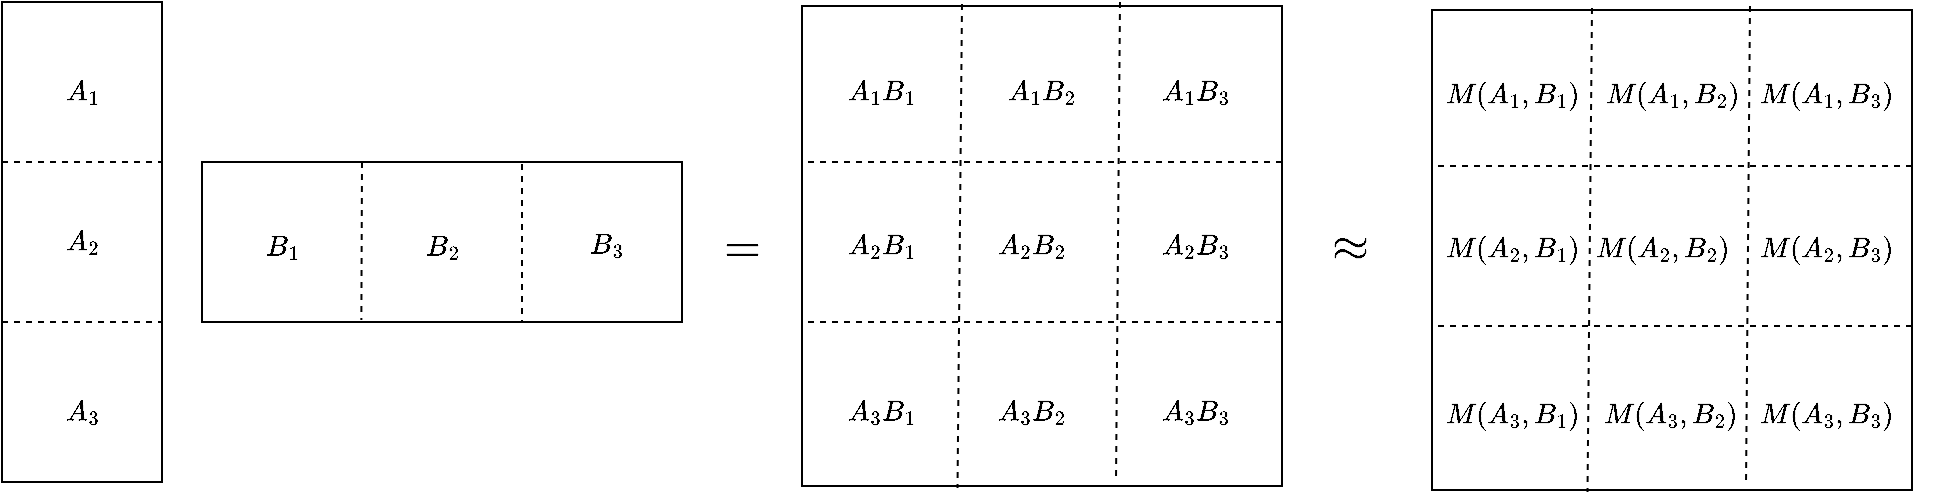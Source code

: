 <mxfile>
    <diagram id="HQ-1XKifhC8nPTS6vmUZ" name="ページ1">
        <mxGraphModel dx="838" dy="694" grid="1" gridSize="10" guides="1" tooltips="1" connect="1" arrows="1" fold="1" page="1" pageScale="1" pageWidth="827" pageHeight="1169" math="1" shadow="0">
            <root>
                <mxCell id="0"/>
                <mxCell id="1" parent="0"/>
                <mxCell id="2" value="" style="whiteSpace=wrap;html=1;" vertex="1" parent="1">
                    <mxGeometry x="40" y="80" width="80" height="240" as="geometry"/>
                </mxCell>
                <mxCell id="3" value="" style="whiteSpace=wrap;html=1;" vertex="1" parent="1">
                    <mxGeometry x="140" y="160" width="240" height="80" as="geometry"/>
                </mxCell>
                <mxCell id="4" value="" style="edgeStyle=none;orthogonalLoop=1;jettySize=auto;html=1;endArrow=none;endFill=0;dashed=1;" edge="1" parent="1">
                    <mxGeometry width="100" relative="1" as="geometry">
                        <mxPoint x="40" y="160" as="sourcePoint"/>
                        <mxPoint x="120" y="160" as="targetPoint"/>
                        <Array as="points"/>
                    </mxGeometry>
                </mxCell>
                <mxCell id="5" value="" style="edgeStyle=none;orthogonalLoop=1;jettySize=auto;html=1;endArrow=none;endFill=0;dashed=1;" edge="1" parent="1">
                    <mxGeometry width="100" relative="1" as="geometry">
                        <mxPoint x="40" y="240" as="sourcePoint"/>
                        <mxPoint x="120" y="240" as="targetPoint"/>
                        <Array as="points"/>
                    </mxGeometry>
                </mxCell>
                <mxCell id="6" value="" style="edgeStyle=none;orthogonalLoop=1;jettySize=auto;html=1;endArrow=none;endFill=0;dashed=1;entryX=0.332;entryY=0.987;entryDx=0;entryDy=0;entryPerimeter=0;" edge="1" parent="1" target="3">
                    <mxGeometry width="100" relative="1" as="geometry">
                        <mxPoint x="220" y="160" as="sourcePoint"/>
                        <mxPoint x="220" y="230" as="targetPoint"/>
                        <Array as="points"/>
                    </mxGeometry>
                </mxCell>
                <mxCell id="7" value="" style="edgeStyle=none;orthogonalLoop=1;jettySize=auto;html=1;endArrow=none;endFill=0;dashed=1;entryX=0.332;entryY=0.987;entryDx=0;entryDy=0;entryPerimeter=0;" edge="1" parent="1">
                    <mxGeometry width="100" relative="1" as="geometry">
                        <mxPoint x="300" y="161" as="sourcePoint"/>
                        <mxPoint x="300" y="240" as="targetPoint"/>
                        <Array as="points"/>
                    </mxGeometry>
                </mxCell>
                <mxCell id="8" value="$$A_1$$" style="text;html=1;align=center;verticalAlign=middle;resizable=0;points=[];autosize=1;strokeColor=none;fillColor=none;" vertex="1" parent="1">
                    <mxGeometry x="45" y="110" width="70" height="30" as="geometry"/>
                </mxCell>
                <mxCell id="9" value="$$A_2$$" style="text;html=1;align=center;verticalAlign=middle;resizable=0;points=[];autosize=1;strokeColor=none;fillColor=none;" vertex="1" parent="1">
                    <mxGeometry x="45" y="185" width="70" height="30" as="geometry"/>
                </mxCell>
                <mxCell id="10" value="$$A_3$$" style="text;html=1;align=center;verticalAlign=middle;resizable=0;points=[];autosize=1;strokeColor=none;fillColor=none;" vertex="1" parent="1">
                    <mxGeometry x="45" y="270" width="70" height="30" as="geometry"/>
                </mxCell>
                <mxCell id="11" value="$$B_1$$" style="text;html=1;align=center;verticalAlign=middle;resizable=0;points=[];autosize=1;strokeColor=none;fillColor=none;" vertex="1" parent="1">
                    <mxGeometry x="145" y="187" width="70" height="30" as="geometry"/>
                </mxCell>
                <mxCell id="12" value="$$B_2$$" style="text;html=1;align=center;verticalAlign=middle;resizable=0;points=[];autosize=1;strokeColor=none;fillColor=none;" vertex="1" parent="1">
                    <mxGeometry x="225" y="187" width="70" height="30" as="geometry"/>
                </mxCell>
                <mxCell id="13" value="$$B_3$$" style="text;html=1;align=center;verticalAlign=middle;resizable=0;points=[];autosize=1;strokeColor=none;fillColor=none;" vertex="1" parent="1">
                    <mxGeometry x="307" y="186" width="70" height="30" as="geometry"/>
                </mxCell>
                <mxCell id="14" value="" style="whiteSpace=wrap;html=1;" vertex="1" parent="1">
                    <mxGeometry x="440" y="82" width="240" height="240" as="geometry"/>
                </mxCell>
                <mxCell id="16" value="$$=$$" style="text;html=1;align=center;verticalAlign=middle;resizable=0;points=[];autosize=1;strokeColor=none;fillColor=none;fontSize=20;" vertex="1" parent="1">
                    <mxGeometry x="370" y="182" width="80" height="40" as="geometry"/>
                </mxCell>
                <mxCell id="17" value="" style="edgeStyle=none;orthogonalLoop=1;jettySize=auto;html=1;endArrow=none;endFill=0;dashed=1;entryX=0.324;entryY=1.004;entryDx=0;entryDy=0;entryPerimeter=0;" edge="1" parent="1" target="14">
                    <mxGeometry width="100" relative="1" as="geometry">
                        <mxPoint x="520" y="81" as="sourcePoint"/>
                        <mxPoint x="520" y="160" as="targetPoint"/>
                        <Array as="points"/>
                    </mxGeometry>
                </mxCell>
                <mxCell id="18" value="" style="edgeStyle=none;orthogonalLoop=1;jettySize=auto;html=1;endArrow=none;endFill=0;dashed=1;entryX=0.324;entryY=1.004;entryDx=0;entryDy=0;entryPerimeter=0;" edge="1" parent="1">
                    <mxGeometry width="100" relative="1" as="geometry">
                        <mxPoint x="599" y="80" as="sourcePoint"/>
                        <mxPoint x="597" y="320" as="targetPoint"/>
                        <Array as="points"/>
                    </mxGeometry>
                </mxCell>
                <mxCell id="19" value="" style="edgeStyle=none;orthogonalLoop=1;jettySize=auto;html=1;endArrow=none;endFill=0;dashed=1;entryX=0.324;entryY=1.004;entryDx=0;entryDy=0;entryPerimeter=0;" edge="1" parent="1">
                    <mxGeometry width="100" relative="1" as="geometry">
                        <mxPoint x="680" y="160" as="sourcePoint"/>
                        <mxPoint x="440" y="160" as="targetPoint"/>
                        <Array as="points"/>
                    </mxGeometry>
                </mxCell>
                <mxCell id="20" value="" style="edgeStyle=none;orthogonalLoop=1;jettySize=auto;html=1;endArrow=none;endFill=0;dashed=1;entryX=0.324;entryY=1.004;entryDx=0;entryDy=0;entryPerimeter=0;" edge="1" parent="1">
                    <mxGeometry width="100" relative="1" as="geometry">
                        <mxPoint x="680" y="240" as="sourcePoint"/>
                        <mxPoint x="440" y="240" as="targetPoint"/>
                        <Array as="points"/>
                    </mxGeometry>
                </mxCell>
                <mxCell id="21" value="$$A_1B_1$$" style="text;html=1;align=center;verticalAlign=middle;resizable=0;points=[];autosize=1;strokeColor=none;fillColor=none;" vertex="1" parent="1">
                    <mxGeometry x="435" y="110" width="90" height="30" as="geometry"/>
                </mxCell>
                <mxCell id="22" value="$$A_1B_2$$" style="text;html=1;align=center;verticalAlign=middle;resizable=0;points=[];autosize=1;strokeColor=none;fillColor=none;" vertex="1" parent="1">
                    <mxGeometry x="515" y="110" width="90" height="30" as="geometry"/>
                </mxCell>
                <mxCell id="23" value="$$A_1B_3$$" style="text;html=1;align=center;verticalAlign=middle;resizable=0;points=[];autosize=1;strokeColor=none;fillColor=none;" vertex="1" parent="1">
                    <mxGeometry x="592" y="110" width="90" height="30" as="geometry"/>
                </mxCell>
                <mxCell id="24" value="$$A_2B_1$$" style="text;html=1;align=center;verticalAlign=middle;resizable=0;points=[];autosize=1;strokeColor=none;fillColor=none;" vertex="1" parent="1">
                    <mxGeometry x="435" y="187" width="90" height="30" as="geometry"/>
                </mxCell>
                <mxCell id="25" value="$$A_2B_2$$" style="text;html=1;align=center;verticalAlign=middle;resizable=0;points=[];autosize=1;strokeColor=none;fillColor=none;" vertex="1" parent="1">
                    <mxGeometry x="510" y="187" width="90" height="30" as="geometry"/>
                </mxCell>
                <mxCell id="26" value="$$A_2B_3$$" style="text;html=1;align=center;verticalAlign=middle;resizable=0;points=[];autosize=1;strokeColor=none;fillColor=none;" vertex="1" parent="1">
                    <mxGeometry x="592" y="187" width="90" height="30" as="geometry"/>
                </mxCell>
                <mxCell id="27" value="$$A_3B_3$$" style="text;html=1;align=center;verticalAlign=middle;resizable=0;points=[];autosize=1;strokeColor=none;fillColor=none;" vertex="1" parent="1">
                    <mxGeometry x="592" y="270" width="90" height="30" as="geometry"/>
                </mxCell>
                <mxCell id="28" value="$$A_3B_1$$" style="text;html=1;align=center;verticalAlign=middle;resizable=0;points=[];autosize=1;strokeColor=none;fillColor=none;" vertex="1" parent="1">
                    <mxGeometry x="435" y="270" width="90" height="30" as="geometry"/>
                </mxCell>
                <mxCell id="29" value="$$A_3B_2$$" style="text;html=1;align=center;verticalAlign=middle;resizable=0;points=[];autosize=1;strokeColor=none;fillColor=none;" vertex="1" parent="1">
                    <mxGeometry x="510" y="270" width="90" height="30" as="geometry"/>
                </mxCell>
                <mxCell id="30" value="" style="whiteSpace=wrap;html=1;" vertex="1" parent="1">
                    <mxGeometry x="755" y="84" width="240" height="240" as="geometry"/>
                </mxCell>
                <mxCell id="31" value="" style="edgeStyle=none;orthogonalLoop=1;jettySize=auto;html=1;endArrow=none;endFill=0;dashed=1;entryX=0.324;entryY=1.004;entryDx=0;entryDy=0;entryPerimeter=0;" edge="1" parent="1" target="30">
                    <mxGeometry width="100" relative="1" as="geometry">
                        <mxPoint x="835" y="83" as="sourcePoint"/>
                        <mxPoint x="835" y="162" as="targetPoint"/>
                        <Array as="points"/>
                    </mxGeometry>
                </mxCell>
                <mxCell id="32" value="" style="edgeStyle=none;orthogonalLoop=1;jettySize=auto;html=1;endArrow=none;endFill=0;dashed=1;entryX=0.324;entryY=1.004;entryDx=0;entryDy=0;entryPerimeter=0;" edge="1" parent="1">
                    <mxGeometry width="100" relative="1" as="geometry">
                        <mxPoint x="914" y="82" as="sourcePoint"/>
                        <mxPoint x="912" y="322" as="targetPoint"/>
                        <Array as="points"/>
                    </mxGeometry>
                </mxCell>
                <mxCell id="33" value="" style="edgeStyle=none;orthogonalLoop=1;jettySize=auto;html=1;endArrow=none;endFill=0;dashed=1;entryX=0.324;entryY=1.004;entryDx=0;entryDy=0;entryPerimeter=0;" edge="1" parent="1">
                    <mxGeometry width="100" relative="1" as="geometry">
                        <mxPoint x="995" y="162" as="sourcePoint"/>
                        <mxPoint x="755" y="162" as="targetPoint"/>
                        <Array as="points"/>
                    </mxGeometry>
                </mxCell>
                <mxCell id="34" value="" style="edgeStyle=none;orthogonalLoop=1;jettySize=auto;html=1;endArrow=none;endFill=0;dashed=1;entryX=0.324;entryY=1.004;entryDx=0;entryDy=0;entryPerimeter=0;" edge="1" parent="1">
                    <mxGeometry width="100" relative="1" as="geometry">
                        <mxPoint x="995" y="242" as="sourcePoint"/>
                        <mxPoint x="755" y="242" as="targetPoint"/>
                        <Array as="points"/>
                    </mxGeometry>
                </mxCell>
                <mxCell id="35" value="$$M(A_1,B_1)$$" style="text;html=1;align=center;verticalAlign=middle;resizable=0;points=[];autosize=1;strokeColor=none;fillColor=none;" vertex="1" parent="1">
                    <mxGeometry x="740" y="112" width="110" height="30" as="geometry"/>
                </mxCell>
                <mxCell id="36" value="$$M(A_1,B_2)$$" style="text;html=1;align=center;verticalAlign=middle;resizable=0;points=[];autosize=1;strokeColor=none;fillColor=none;" vertex="1" parent="1">
                    <mxGeometry x="820" y="112" width="110" height="30" as="geometry"/>
                </mxCell>
                <mxCell id="37" value="$$M(A_1,B_3)$$" style="text;html=1;align=center;verticalAlign=middle;resizable=0;points=[];autosize=1;strokeColor=none;fillColor=none;" vertex="1" parent="1">
                    <mxGeometry x="897" y="112" width="110" height="30" as="geometry"/>
                </mxCell>
                <mxCell id="38" value="$$M(A_2,B_1)$$" style="text;html=1;align=center;verticalAlign=middle;resizable=0;points=[];autosize=1;strokeColor=none;fillColor=none;" vertex="1" parent="1">
                    <mxGeometry x="740" y="189" width="110" height="30" as="geometry"/>
                </mxCell>
                <mxCell id="39" value="$$M(A_2,B_2)$$" style="text;html=1;align=center;verticalAlign=middle;resizable=0;points=[];autosize=1;strokeColor=none;fillColor=none;" vertex="1" parent="1">
                    <mxGeometry x="815" y="189" width="110" height="30" as="geometry"/>
                </mxCell>
                <mxCell id="40" value="$$M(A_2,B_3)$$" style="text;html=1;align=center;verticalAlign=middle;resizable=0;points=[];autosize=1;strokeColor=none;fillColor=none;" vertex="1" parent="1">
                    <mxGeometry x="897" y="189" width="110" height="30" as="geometry"/>
                </mxCell>
                <mxCell id="41" value="$$M(A_3,B_3)$$" style="text;html=1;align=center;verticalAlign=middle;resizable=0;points=[];autosize=1;strokeColor=none;fillColor=none;" vertex="1" parent="1">
                    <mxGeometry x="897" y="272" width="110" height="30" as="geometry"/>
                </mxCell>
                <mxCell id="42" value="$$M(A_3,B_1)$$" style="text;html=1;align=center;verticalAlign=middle;resizable=0;points=[];autosize=1;strokeColor=none;fillColor=none;" vertex="1" parent="1">
                    <mxGeometry x="740" y="272" width="110" height="30" as="geometry"/>
                </mxCell>
                <mxCell id="43" value="$$M(A_3,B_2)$$" style="text;html=1;align=center;verticalAlign=middle;resizable=0;points=[];autosize=1;strokeColor=none;fillColor=none;" vertex="1" parent="1">
                    <mxGeometry x="819" y="272" width="110" height="30" as="geometry"/>
                </mxCell>
                <mxCell id="44" value="$$\approx$$" style="text;html=1;align=center;verticalAlign=middle;resizable=0;points=[];autosize=1;strokeColor=none;fillColor=none;fontSize=20;" vertex="1" parent="1">
                    <mxGeometry x="649" y="182" width="130" height="40" as="geometry"/>
                </mxCell>
            </root>
        </mxGraphModel>
    </diagram>
</mxfile>